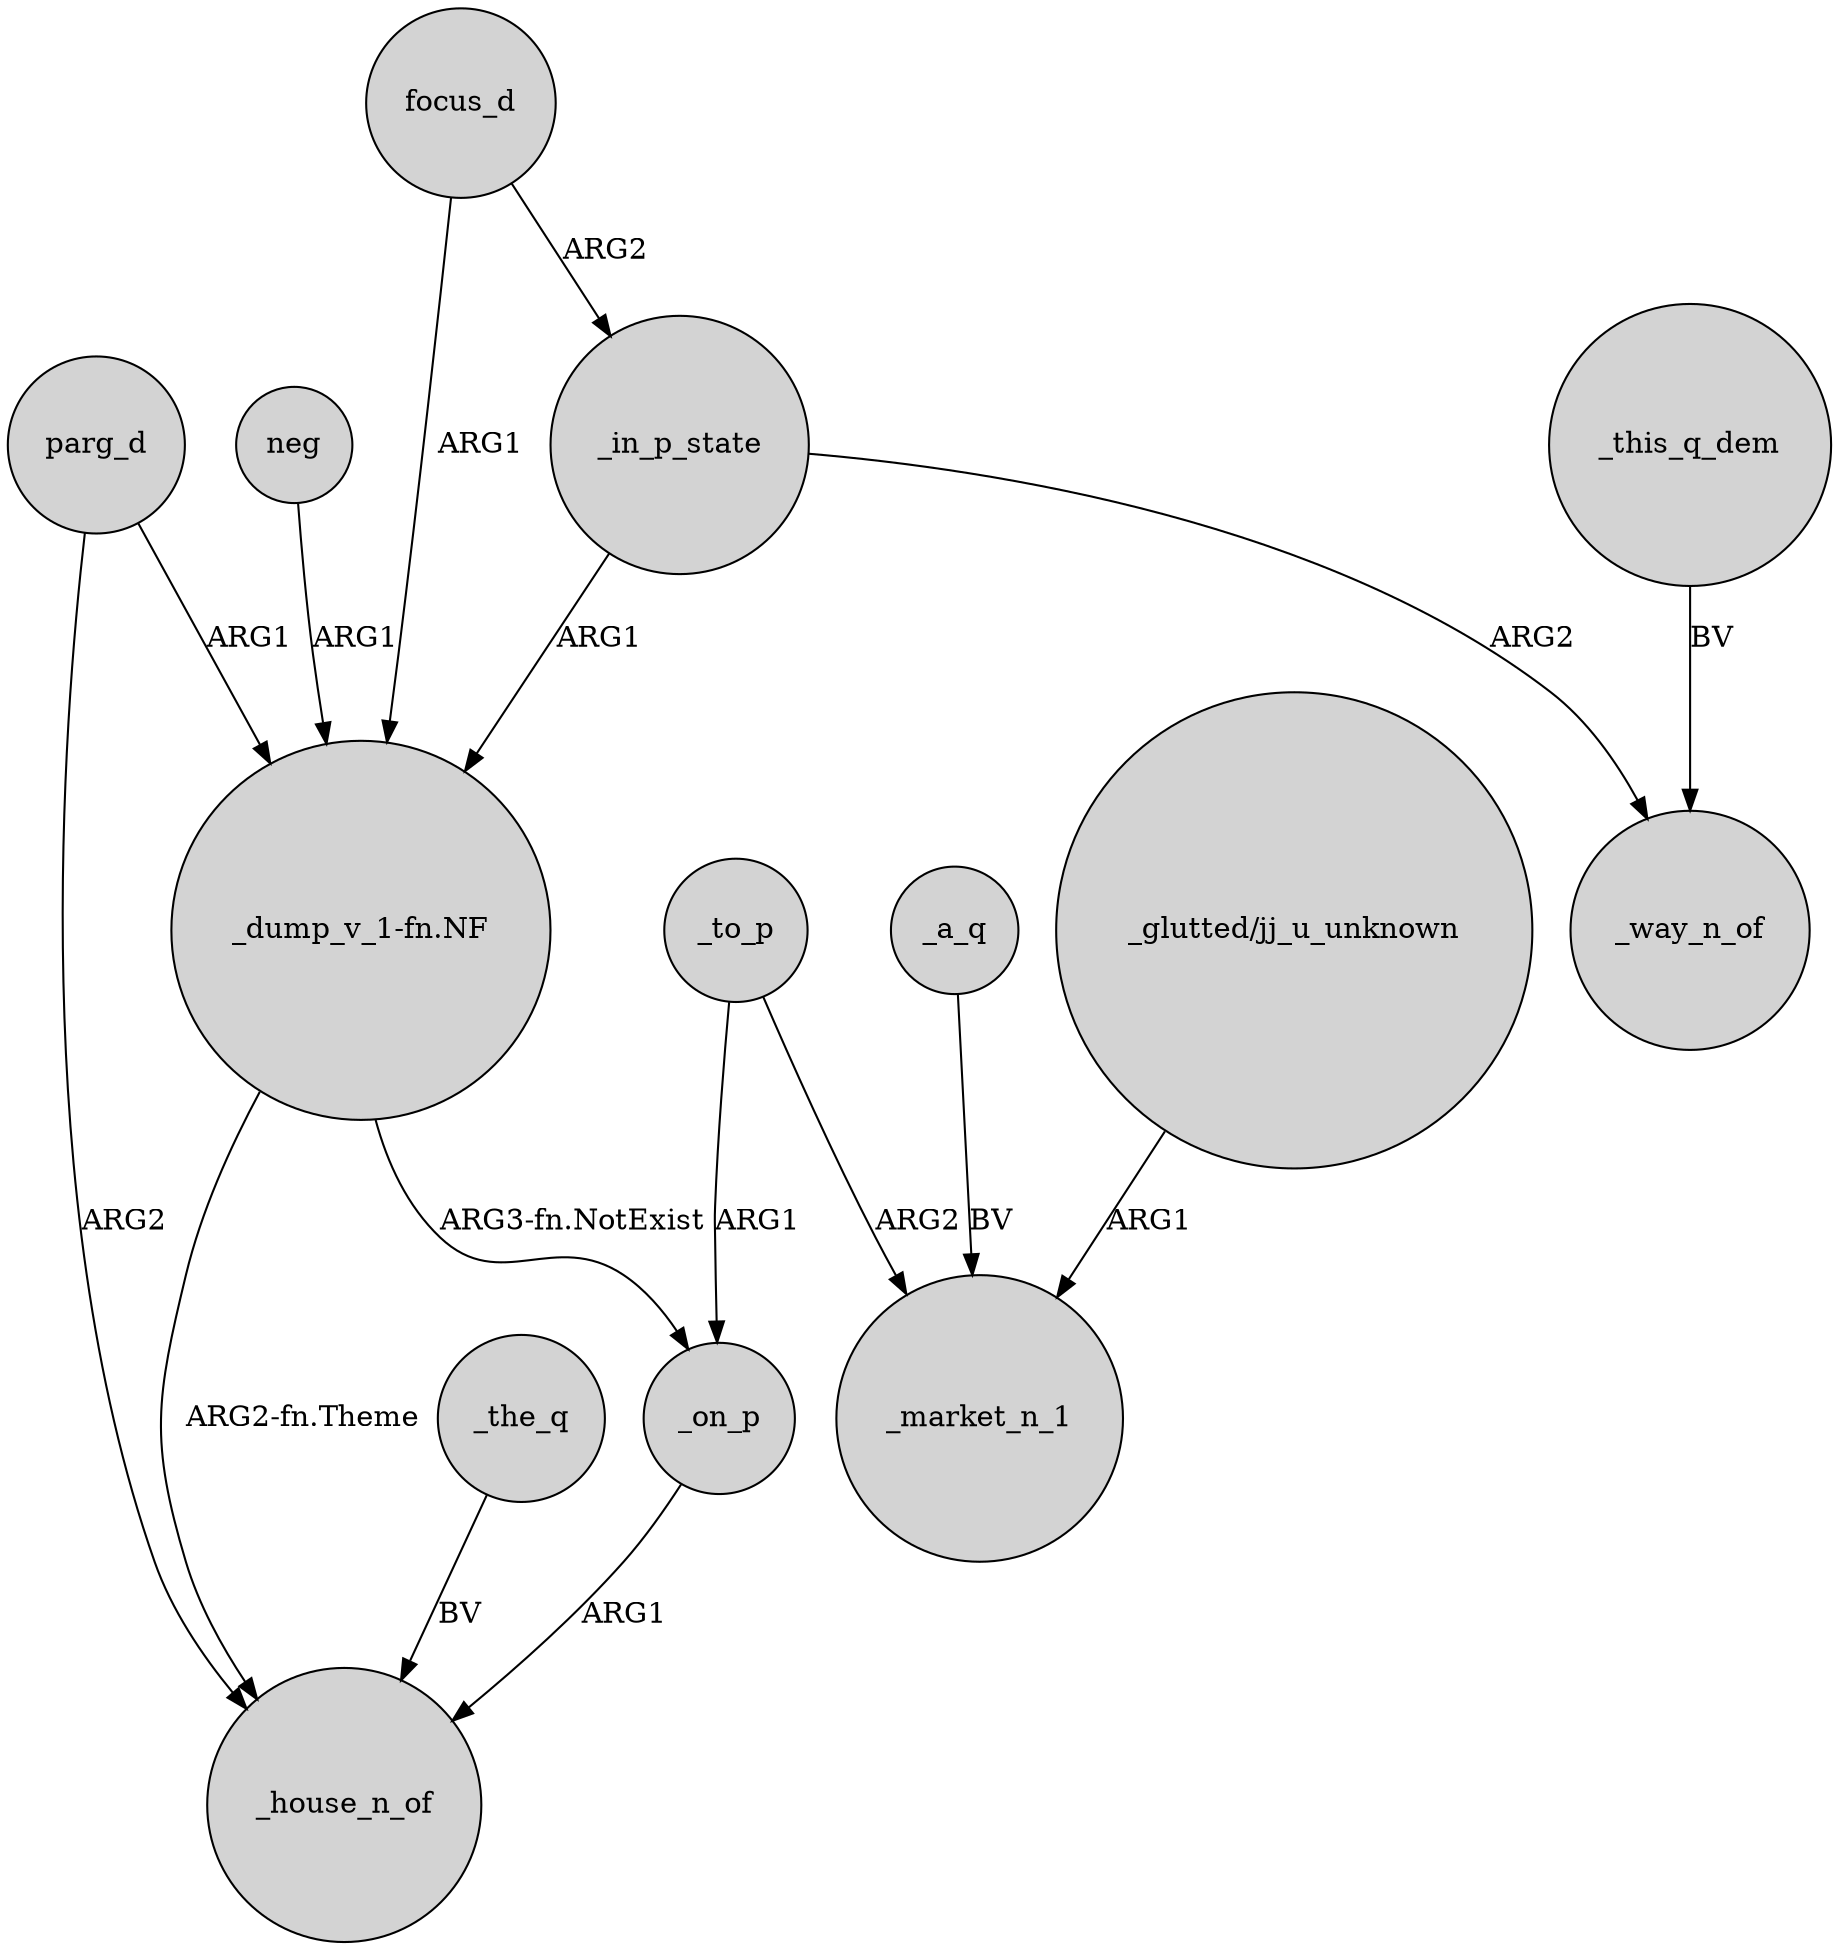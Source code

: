 digraph {
	node [shape=circle style=filled]
	parg_d -> _house_n_of [label=ARG2]
	_on_p -> _house_n_of [label=ARG1]
	_the_q -> _house_n_of [label=BV]
	_to_p -> _on_p [label=ARG1]
	_a_q -> _market_n_1 [label=BV]
	_this_q_dem -> _way_n_of [label=BV]
	_in_p_state -> "_dump_v_1-fn.NF" [label=ARG1]
	neg -> "_dump_v_1-fn.NF" [label=ARG1]
	parg_d -> "_dump_v_1-fn.NF" [label=ARG1]
	"_dump_v_1-fn.NF" -> _house_n_of [label="ARG2-fn.Theme"]
	_in_p_state -> _way_n_of [label=ARG2]
	"_dump_v_1-fn.NF" -> _on_p [label="ARG3-fn.NotExist"]
	focus_d -> "_dump_v_1-fn.NF" [label=ARG1]
	focus_d -> _in_p_state [label=ARG2]
	_to_p -> _market_n_1 [label=ARG2]
	"_glutted/jj_u_unknown" -> _market_n_1 [label=ARG1]
}
